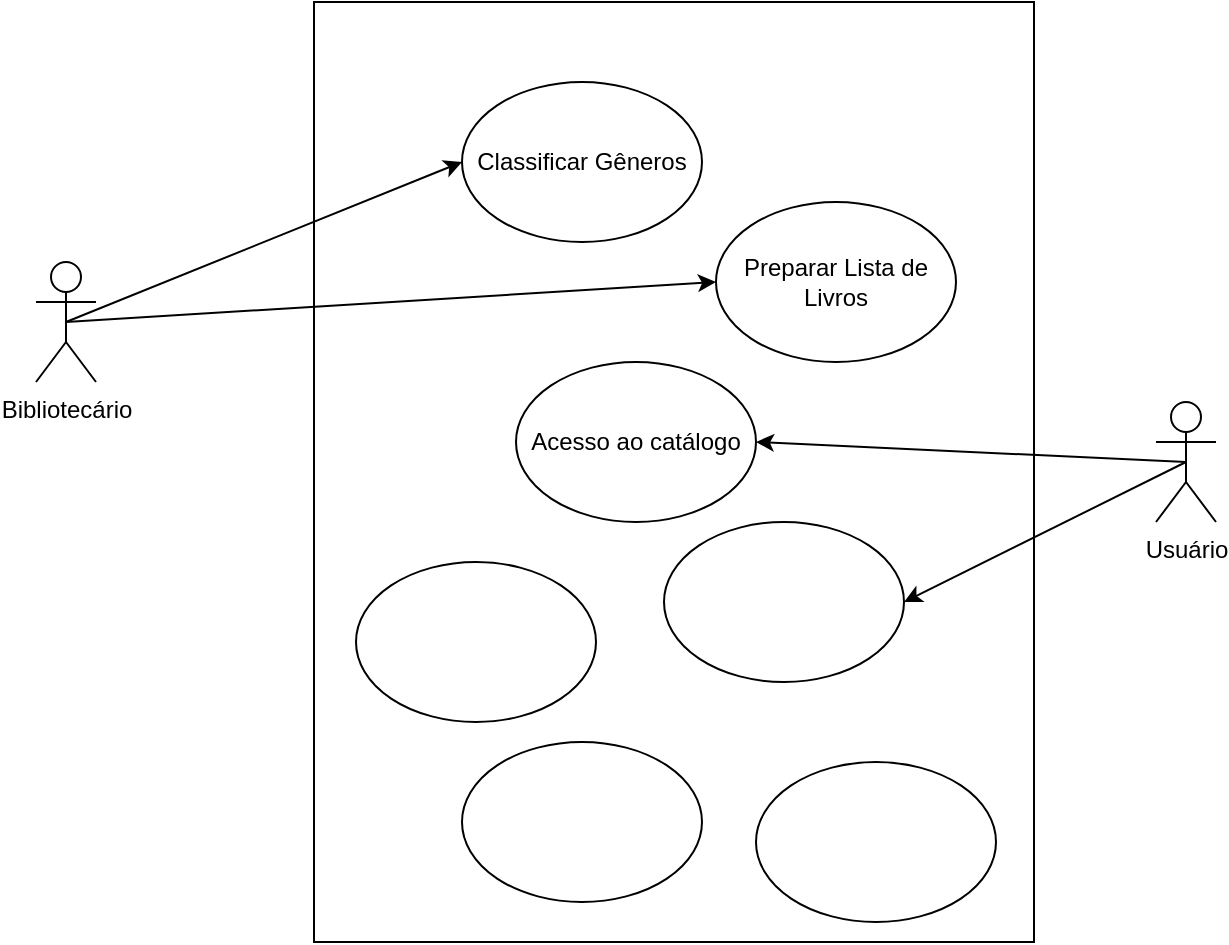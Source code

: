<mxfile version="23.1.5" type="github">
  <diagram name="Página-1" id="uKG1hIwC789y6OuYV_Js">
    <mxGraphModel dx="1195" dy="652" grid="1" gridSize="10" guides="1" tooltips="1" connect="1" arrows="1" fold="1" page="1" pageScale="1" pageWidth="827" pageHeight="1169" math="0" shadow="0">
      <root>
        <mxCell id="0" />
        <mxCell id="1" parent="0" />
        <mxCell id="Io_aHo277Q3QV6PfObrv-2" value="" style="rounded=0;whiteSpace=wrap;html=1;" parent="1" vertex="1">
          <mxGeometry x="239" y="340" width="360" height="470" as="geometry" />
        </mxCell>
        <mxCell id="Io_aHo277Q3QV6PfObrv-1" value="Acesso ao catálogo" style="ellipse;whiteSpace=wrap;html=1;" parent="1" vertex="1">
          <mxGeometry x="340" y="520" width="120" height="80" as="geometry" />
        </mxCell>
        <mxCell id="rk9aDWEZftjTUIki3564-2" value="" style="ellipse;whiteSpace=wrap;html=1;" vertex="1" parent="1">
          <mxGeometry x="414" y="600" width="120" height="80" as="geometry" />
        </mxCell>
        <mxCell id="rk9aDWEZftjTUIki3564-3" value="" style="ellipse;whiteSpace=wrap;html=1;" vertex="1" parent="1">
          <mxGeometry x="460" y="720" width="120" height="80" as="geometry" />
        </mxCell>
        <mxCell id="rk9aDWEZftjTUIki3564-4" value="Preparar Lista de Livros" style="ellipse;whiteSpace=wrap;html=1;" vertex="1" parent="1">
          <mxGeometry x="440" y="440" width="120" height="80" as="geometry" />
        </mxCell>
        <mxCell id="rk9aDWEZftjTUIki3564-5" value="Classificar Gêneros" style="ellipse;whiteSpace=wrap;html=1;" vertex="1" parent="1">
          <mxGeometry x="313" y="380" width="120" height="80" as="geometry" />
        </mxCell>
        <mxCell id="rk9aDWEZftjTUIki3564-6" value="" style="ellipse;whiteSpace=wrap;html=1;" vertex="1" parent="1">
          <mxGeometry x="260" y="620" width="120" height="80" as="geometry" />
        </mxCell>
        <mxCell id="rk9aDWEZftjTUIki3564-7" value="" style="ellipse;whiteSpace=wrap;html=1;" vertex="1" parent="1">
          <mxGeometry x="313" y="710" width="120" height="80" as="geometry" />
        </mxCell>
        <mxCell id="rk9aDWEZftjTUIki3564-12" style="rounded=0;orthogonalLoop=1;jettySize=auto;html=1;exitX=0.5;exitY=0.5;exitDx=0;exitDy=0;exitPerimeter=0;entryX=1;entryY=0.5;entryDx=0;entryDy=0;curved=0;strokeColor=default;" edge="1" parent="1" source="rk9aDWEZftjTUIki3564-8" target="Io_aHo277Q3QV6PfObrv-1">
          <mxGeometry relative="1" as="geometry" />
        </mxCell>
        <mxCell id="rk9aDWEZftjTUIki3564-16" style="rounded=0;orthogonalLoop=1;jettySize=auto;html=1;exitX=0.5;exitY=0.5;exitDx=0;exitDy=0;exitPerimeter=0;entryX=1;entryY=0.5;entryDx=0;entryDy=0;" edge="1" parent="1" source="rk9aDWEZftjTUIki3564-8" target="rk9aDWEZftjTUIki3564-2">
          <mxGeometry relative="1" as="geometry" />
        </mxCell>
        <mxCell id="rk9aDWEZftjTUIki3564-8" value="Usuário" style="shape=umlActor;verticalLabelPosition=bottom;verticalAlign=top;html=1;outlineConnect=0;" vertex="1" parent="1">
          <mxGeometry x="660" y="540" width="30" height="60" as="geometry" />
        </mxCell>
        <mxCell id="rk9aDWEZftjTUIki3564-13" style="rounded=0;orthogonalLoop=1;jettySize=auto;html=1;exitX=0.5;exitY=0.5;exitDx=0;exitDy=0;exitPerimeter=0;entryX=0;entryY=0.5;entryDx=0;entryDy=0;" edge="1" parent="1" source="rk9aDWEZftjTUIki3564-9" target="rk9aDWEZftjTUIki3564-5">
          <mxGeometry relative="1" as="geometry" />
        </mxCell>
        <mxCell id="rk9aDWEZftjTUIki3564-15" style="rounded=0;orthogonalLoop=1;jettySize=auto;html=1;exitX=0.5;exitY=0.5;exitDx=0;exitDy=0;exitPerimeter=0;entryX=0;entryY=0.5;entryDx=0;entryDy=0;" edge="1" parent="1" source="rk9aDWEZftjTUIki3564-9" target="rk9aDWEZftjTUIki3564-4">
          <mxGeometry relative="1" as="geometry" />
        </mxCell>
        <mxCell id="rk9aDWEZftjTUIki3564-9" value="Bibliotecário" style="shape=umlActor;verticalLabelPosition=bottom;verticalAlign=top;html=1;outlineConnect=0;" vertex="1" parent="1">
          <mxGeometry x="100" y="470" width="30" height="60" as="geometry" />
        </mxCell>
      </root>
    </mxGraphModel>
  </diagram>
</mxfile>
